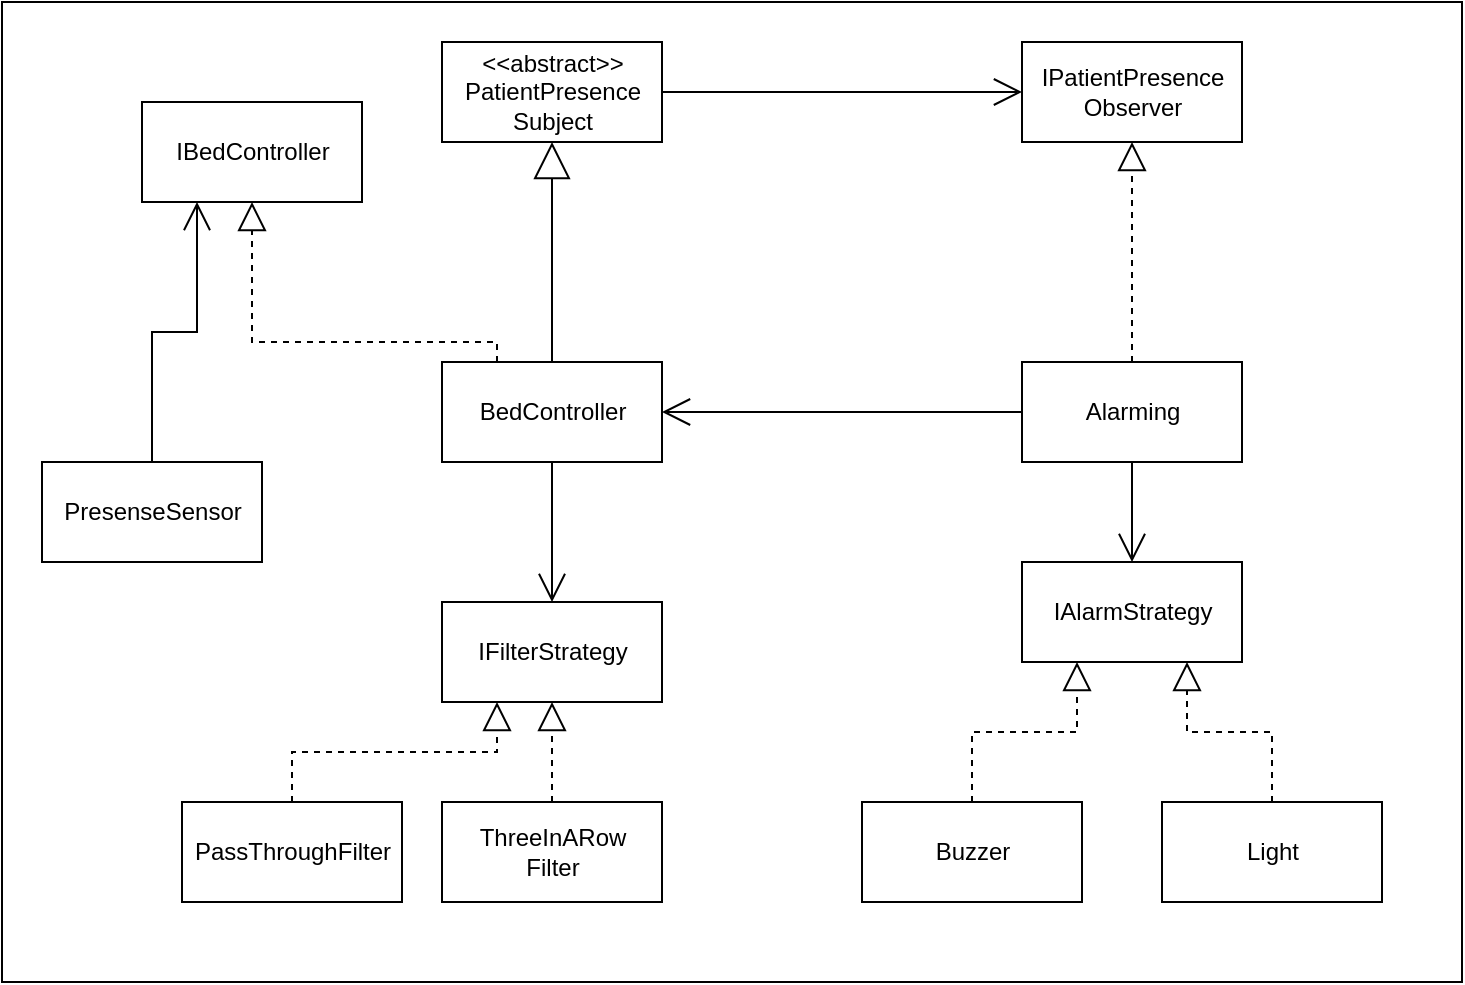 <mxfile version="20.7.4" type="device"><diagram id="kjLBQzkO_9y7vC0KMUjL" name="Page-1"><mxGraphModel dx="1347" dy="828" grid="1" gridSize="10" guides="1" tooltips="1" connect="1" arrows="1" fold="1" page="1" pageScale="1" pageWidth="1100" pageHeight="850" math="0" shadow="0"><root><mxCell id="0"/><mxCell id="1" parent="0"/><mxCell id="ZoVj3vJv5wu7SKr8mxdB-33" value="" style="rounded=0;whiteSpace=wrap;html=1;" vertex="1" parent="1"><mxGeometry x="340" y="140" width="730" height="490" as="geometry"/></mxCell><mxCell id="ZoVj3vJv5wu7SKr8mxdB-9" value="PresenseSensor" style="html=1;" vertex="1" parent="1"><mxGeometry x="360" y="370" width="110" height="50" as="geometry"/></mxCell><mxCell id="ZoVj3vJv5wu7SKr8mxdB-10" value="BedController" style="html=1;" vertex="1" parent="1"><mxGeometry x="560" y="320" width="110" height="50" as="geometry"/></mxCell><mxCell id="ZoVj3vJv5wu7SKr8mxdB-12" value="IBedController" style="html=1;" vertex="1" parent="1"><mxGeometry x="410" y="190" width="110" height="50" as="geometry"/></mxCell><mxCell id="ZoVj3vJv5wu7SKr8mxdB-13" value="IFilterStrategy" style="html=1;" vertex="1" parent="1"><mxGeometry x="560" y="440" width="110" height="50" as="geometry"/></mxCell><mxCell id="ZoVj3vJv5wu7SKr8mxdB-14" value="ThreeInARow&lt;br&gt;Filter" style="html=1;" vertex="1" parent="1"><mxGeometry x="560" y="540" width="110" height="50" as="geometry"/></mxCell><mxCell id="ZoVj3vJv5wu7SKr8mxdB-15" value="&amp;lt;&amp;lt;abstract&amp;gt;&amp;gt;&lt;br&gt;PatientPresence&lt;br&gt;Subject" style="html=1;" vertex="1" parent="1"><mxGeometry x="560" y="160" width="110" height="50" as="geometry"/></mxCell><mxCell id="ZoVj3vJv5wu7SKr8mxdB-16" value="IPatientPresence&lt;br&gt;Observer" style="html=1;" vertex="1" parent="1"><mxGeometry x="850" y="160" width="110" height="50" as="geometry"/></mxCell><mxCell id="ZoVj3vJv5wu7SKr8mxdB-17" value="Alarming" style="html=1;" vertex="1" parent="1"><mxGeometry x="850" y="320" width="110" height="50" as="geometry"/></mxCell><mxCell id="ZoVj3vJv5wu7SKr8mxdB-18" value="IAlarmStrategy" style="html=1;" vertex="1" parent="1"><mxGeometry x="850" y="420" width="110" height="50" as="geometry"/></mxCell><mxCell id="ZoVj3vJv5wu7SKr8mxdB-19" value="Buzzer" style="html=1;" vertex="1" parent="1"><mxGeometry x="770" y="540" width="110" height="50" as="geometry"/></mxCell><mxCell id="ZoVj3vJv5wu7SKr8mxdB-20" value="Light" style="html=1;" vertex="1" parent="1"><mxGeometry x="920" y="540" width="110" height="50" as="geometry"/></mxCell><mxCell id="ZoVj3vJv5wu7SKr8mxdB-21" value="" style="endArrow=block;dashed=1;endFill=0;endSize=12;html=1;rounded=0;entryX=0.25;entryY=1;entryDx=0;entryDy=0;exitX=0.5;exitY=0;exitDx=0;exitDy=0;edgeStyle=elbowEdgeStyle;elbow=vertical;" edge="1" parent="1" source="ZoVj3vJv5wu7SKr8mxdB-19" target="ZoVj3vJv5wu7SKr8mxdB-18"><mxGeometry width="160" relative="1" as="geometry"><mxPoint x="470" y="400" as="sourcePoint"/><mxPoint x="630" y="400" as="targetPoint"/></mxGeometry></mxCell><mxCell id="ZoVj3vJv5wu7SKr8mxdB-22" value="" style="endArrow=block;dashed=1;endFill=0;endSize=12;html=1;rounded=0;entryX=0.75;entryY=1;entryDx=0;entryDy=0;exitX=0.5;exitY=0;exitDx=0;exitDy=0;edgeStyle=elbowEdgeStyle;elbow=vertical;" edge="1" parent="1" source="ZoVj3vJv5wu7SKr8mxdB-20" target="ZoVj3vJv5wu7SKr8mxdB-18"><mxGeometry width="160" relative="1" as="geometry"><mxPoint x="835" y="550" as="sourcePoint"/><mxPoint x="877.5" y="480" as="targetPoint"/></mxGeometry></mxCell><mxCell id="ZoVj3vJv5wu7SKr8mxdB-23" value="" style="endArrow=block;dashed=1;endFill=0;endSize=12;html=1;rounded=0;entryX=0.5;entryY=1;entryDx=0;entryDy=0;exitX=0.5;exitY=0;exitDx=0;exitDy=0;edgeStyle=elbowEdgeStyle;elbow=vertical;" edge="1" parent="1" source="ZoVj3vJv5wu7SKr8mxdB-17" target="ZoVj3vJv5wu7SKr8mxdB-16"><mxGeometry width="160" relative="1" as="geometry"><mxPoint x="835" y="550" as="sourcePoint"/><mxPoint x="887.5" y="480" as="targetPoint"/></mxGeometry></mxCell><mxCell id="ZoVj3vJv5wu7SKr8mxdB-26" value="" style="endArrow=open;endFill=1;endSize=12;html=1;rounded=0;elbow=vertical;exitX=0.5;exitY=1;exitDx=0;exitDy=0;entryX=0.5;entryY=0;entryDx=0;entryDy=0;" edge="1" parent="1" source="ZoVj3vJv5wu7SKr8mxdB-17" target="ZoVj3vJv5wu7SKr8mxdB-18"><mxGeometry width="160" relative="1" as="geometry"><mxPoint x="470" y="400" as="sourcePoint"/><mxPoint x="630" y="400" as="targetPoint"/></mxGeometry></mxCell><mxCell id="ZoVj3vJv5wu7SKr8mxdB-27" value="" style="endArrow=open;endFill=1;endSize=12;html=1;rounded=0;elbow=vertical;exitX=0.5;exitY=1;exitDx=0;exitDy=0;entryX=0.5;entryY=0;entryDx=0;entryDy=0;" edge="1" parent="1" source="ZoVj3vJv5wu7SKr8mxdB-10" target="ZoVj3vJv5wu7SKr8mxdB-13"><mxGeometry width="160" relative="1" as="geometry"><mxPoint x="915" y="370" as="sourcePoint"/><mxPoint x="915" y="430" as="targetPoint"/></mxGeometry></mxCell><mxCell id="ZoVj3vJv5wu7SKr8mxdB-28" value="" style="endArrow=block;dashed=1;endFill=0;endSize=12;html=1;rounded=0;entryX=0.5;entryY=1;entryDx=0;entryDy=0;exitX=0.5;exitY=0;exitDx=0;exitDy=0;edgeStyle=elbowEdgeStyle;elbow=vertical;" edge="1" parent="1" source="ZoVj3vJv5wu7SKr8mxdB-14" target="ZoVj3vJv5wu7SKr8mxdB-13"><mxGeometry width="160" relative="1" as="geometry"><mxPoint x="835" y="550" as="sourcePoint"/><mxPoint x="887.5" y="480" as="targetPoint"/></mxGeometry></mxCell><mxCell id="ZoVj3vJv5wu7SKr8mxdB-29" value="" style="endArrow=open;endFill=1;endSize=12;html=1;rounded=0;elbow=vertical;entryX=0.25;entryY=1;entryDx=0;entryDy=0;exitX=0.5;exitY=0;exitDx=0;exitDy=0;edgeStyle=elbowEdgeStyle;" edge="1" parent="1" source="ZoVj3vJv5wu7SKr8mxdB-9" target="ZoVj3vJv5wu7SKr8mxdB-12"><mxGeometry width="160" relative="1" as="geometry"><mxPoint x="500" y="250" as="sourcePoint"/><mxPoint x="625" y="450" as="targetPoint"/></mxGeometry></mxCell><mxCell id="ZoVj3vJv5wu7SKr8mxdB-30" value="" style="endArrow=block;dashed=1;endFill=0;endSize=12;html=1;rounded=0;entryX=0.5;entryY=1;entryDx=0;entryDy=0;exitX=0.25;exitY=0;exitDx=0;exitDy=0;edgeStyle=elbowEdgeStyle;elbow=vertical;" edge="1" parent="1" source="ZoVj3vJv5wu7SKr8mxdB-10" target="ZoVj3vJv5wu7SKr8mxdB-12"><mxGeometry width="160" relative="1" as="geometry"><mxPoint x="625" y="550" as="sourcePoint"/><mxPoint x="625" y="500" as="targetPoint"/><Array as="points"><mxPoint x="510" y="310"/></Array></mxGeometry></mxCell><mxCell id="ZoVj3vJv5wu7SKr8mxdB-31" value="" style="endArrow=open;endFill=1;endSize=12;html=1;rounded=0;elbow=vertical;exitX=1;exitY=0.5;exitDx=0;exitDy=0;entryX=0;entryY=0.5;entryDx=0;entryDy=0;" edge="1" parent="1" source="ZoVj3vJv5wu7SKr8mxdB-15" target="ZoVj3vJv5wu7SKr8mxdB-16"><mxGeometry width="160" relative="1" as="geometry"><mxPoint x="915" y="370" as="sourcePoint"/><mxPoint x="915" y="430" as="targetPoint"/></mxGeometry></mxCell><mxCell id="ZoVj3vJv5wu7SKr8mxdB-32" value="" style="endArrow=block;endSize=16;endFill=0;html=1;rounded=0;elbow=vertical;entryX=0.5;entryY=1;entryDx=0;entryDy=0;exitX=0.5;exitY=0;exitDx=0;exitDy=0;" edge="1" parent="1" source="ZoVj3vJv5wu7SKr8mxdB-10" target="ZoVj3vJv5wu7SKr8mxdB-15"><mxGeometry width="160" relative="1" as="geometry"><mxPoint x="470" y="400" as="sourcePoint"/><mxPoint x="630" y="400" as="targetPoint"/></mxGeometry></mxCell><mxCell id="ZoVj3vJv5wu7SKr8mxdB-34" value="" style="endArrow=open;endFill=1;endSize=12;html=1;rounded=0;elbow=vertical;exitX=0;exitY=0.5;exitDx=0;exitDy=0;entryX=1;entryY=0.5;entryDx=0;entryDy=0;" edge="1" parent="1" source="ZoVj3vJv5wu7SKr8mxdB-17" target="ZoVj3vJv5wu7SKr8mxdB-10"><mxGeometry width="160" relative="1" as="geometry"><mxPoint x="680" y="195" as="sourcePoint"/><mxPoint x="860" y="195" as="targetPoint"/></mxGeometry></mxCell><mxCell id="ZoVj3vJv5wu7SKr8mxdB-35" value="PassThroughFilter" style="html=1;" vertex="1" parent="1"><mxGeometry x="430" y="540" width="110" height="50" as="geometry"/></mxCell><mxCell id="ZoVj3vJv5wu7SKr8mxdB-36" value="" style="endArrow=block;dashed=1;endFill=0;endSize=12;html=1;rounded=0;entryX=0.25;entryY=1;entryDx=0;entryDy=0;exitX=0.5;exitY=0;exitDx=0;exitDy=0;edgeStyle=elbowEdgeStyle;elbow=vertical;" edge="1" parent="1" source="ZoVj3vJv5wu7SKr8mxdB-35" target="ZoVj3vJv5wu7SKr8mxdB-13"><mxGeometry width="160" relative="1" as="geometry"><mxPoint x="625" y="550" as="sourcePoint"/><mxPoint x="625" y="500" as="targetPoint"/></mxGeometry></mxCell></root></mxGraphModel></diagram></mxfile>